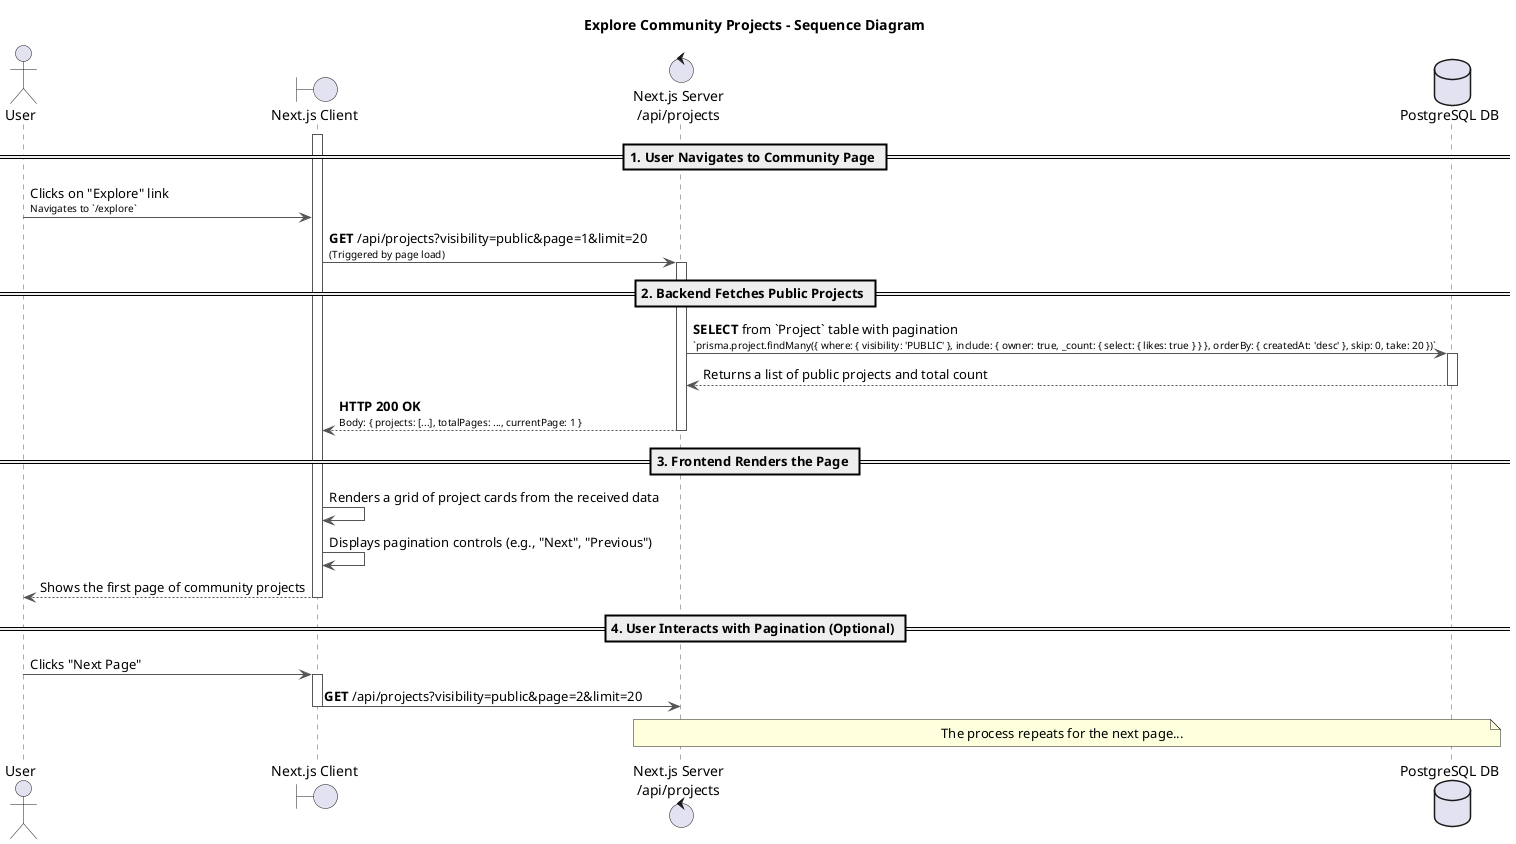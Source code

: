 @startuml
title Explore Community Projects - Sequence Diagram

actor User
boundary "Next.js Client" as Client
control "Next.js Server\n/api/projects" as Server
database "PostgreSQL DB" as DB

skinparam sequence {
    ArrowColor #555
    ActorBorderColor #555
    LifeLineBorderColor #555
    ParticipantBorderColor #007bff
    DatabaseBorderColor #d9534f
    ControlBorderColor #5cb85c
    BoundaryBorderColor #f0ad4e
}

== 1. User Navigates to Community Page ==
activate Client
User -> Client: Clicks on "Explore" link\n<font size=10>Navigates to `/explore`</font>

Client -> Server: **GET** /api/projects?visibility=public&page=1&limit=20\n<font size=10>(Triggered by page load)</font>
activate Server

== 2. Backend Fetches Public Projects ==
Server -> DB: **SELECT** from `Project` table with pagination\n<font size=10>`prisma.project.findMany({ where: { visibility: 'PUBLIC' }, include: { owner: true, _count: { select: { likes: true } } }, orderBy: { createdAt: 'desc' }, skip: 0, take: 20 })`</font>
activate DB
DB --> Server: Returns a list of public projects and total count
deactivate DB

Server --> Client: **HTTP 200 OK**\n<font size=10>Body: { projects: [...], totalPages: ..., currentPage: 1 }</font>
deactivate Server

== 3. Frontend Renders the Page ==
Client -> Client: Renders a grid of project cards from the received data
Client -> Client: Displays pagination controls (e.g., "Next", "Previous")
Client --> User: Shows the first page of community projects
deactivate Client

== 4. User Interacts with Pagination (Optional) ==
User -> Client: Clicks "Next Page"
activate Client
Client -> Server: **GET** /api/projects?visibility=public&page=2&limit=20
deactivate Client
note over Server, DB: The process repeats for the next page...

@enduml